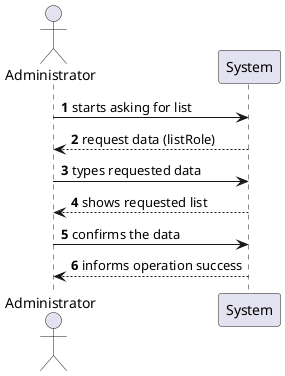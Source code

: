 @startuml
'https://plantuml.com/sequence-diagram

autonumber

actor "Administrator" as admin
participant "System" as sys

admin -> sys: starts asking for list
sys --> admin: request data (listRole)
admin -> sys: types requested data
admin <-- sys: shows requested list
admin -> sys: confirms the data
admin <-- sys: informs operation success

@enduml